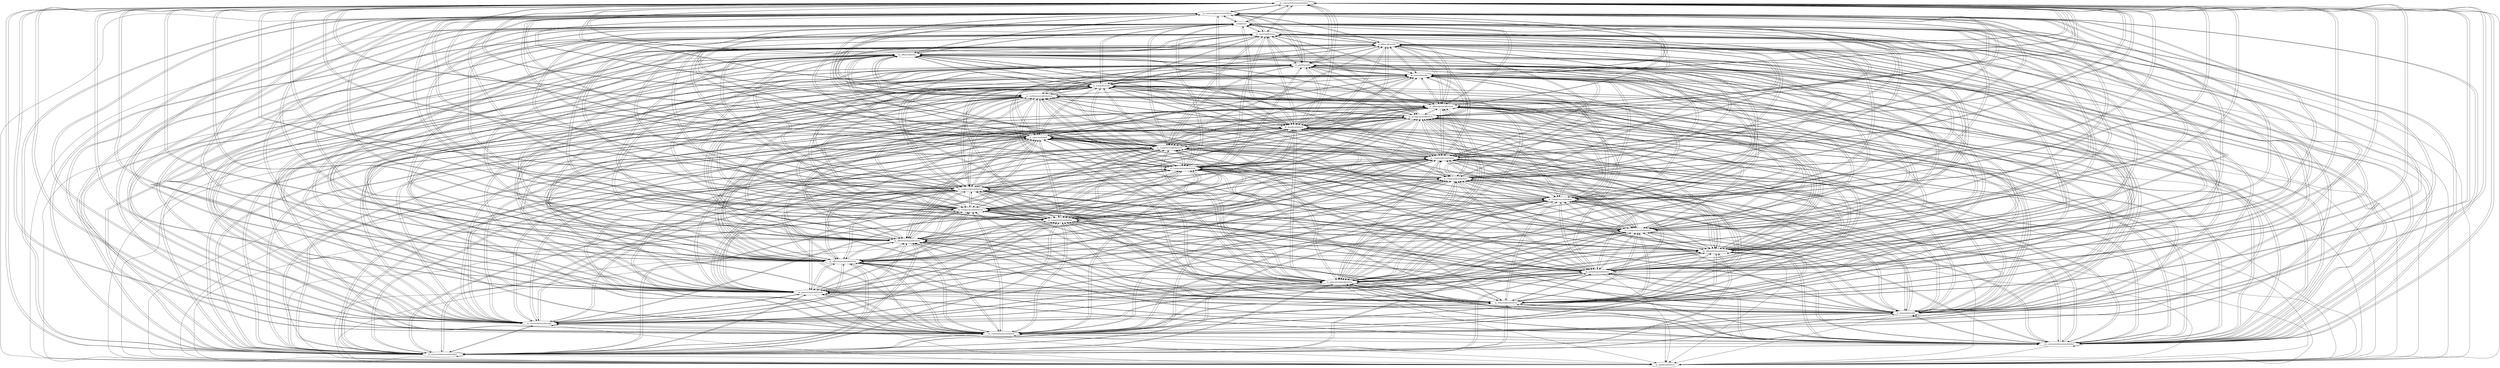 
strict digraph G {
	m_contrastrhorizontalslider;
	m_contrastghorizontalslider;
	m_contrastbhorizontalslider;
	m_contrastmhorizontalslider;
	m_contrasttypecombobox;
	m_rasterdummylineedit;
	m_dummylineedit;
	m_dummypushbutton;
	m_gainresetpushbutton;
	m_gainminuspushbutton;
	m_gainpluspushbutton;
	m_offsetminuspushbutton;
	m_offsetpluspushbutton;
	m_offsetresetpushbutton;
	m_composemradiobutton;
	m_composemcombobox;
	m_composerradiobutton;
	m_composercombobox;
	m_composegradiobutton;
	m_composegcombobox;
	m_composebradiobutton;
	m_composebcombobox;
	m_composecradiobutton;
	m_typecombobox;
	m_bandcombobox;
	m_histogramtoolbutton;
	m_allimageradiobutton;
	m_visiblearearadiobutton;
	m_inminlineedit;
	m_inmaxlineedit;
	m_gainlineedit;
	m_offset1lineedit;
	m_offset2lineedit;
	m_applytoolbutton;
	m_resettoolbutton;
	completar;
	completar;
	completar;
	completar;
	completar;
	completar;
	completar;
	m_contrastrhorizontalslider -> m_contrastrhorizontalslider;
	m_contrastrhorizontalslider -> m_contrastghorizontalslider;
	m_contrastrhorizontalslider -> m_contrastbhorizontalslider;
	m_contrastrhorizontalslider -> m_contrastmhorizontalslider;
	m_contrastrhorizontalslider -> m_contrasttypecombobox;
	m_contrastrhorizontalslider -> m_rasterdummylineedit;
	m_contrastrhorizontalslider -> m_dummylineedit;
	m_contrastrhorizontalslider -> m_dummypushbutton;
	m_contrastrhorizontalslider -> m_gainresetpushbutton;
	m_contrastrhorizontalslider -> m_gainminuspushbutton;
	m_contrastrhorizontalslider -> m_gainpluspushbutton;
	m_contrastrhorizontalslider -> m_offsetminuspushbutton;
	m_contrastrhorizontalslider -> m_offsetpluspushbutton;
	m_contrastrhorizontalslider -> m_offsetresetpushbutton;
	m_contrastrhorizontalslider -> m_composemradiobutton;
	m_contrastrhorizontalslider -> m_composemcombobox;
	m_contrastrhorizontalslider -> m_composerradiobutton;
	m_contrastrhorizontalslider -> m_composercombobox;
	m_contrastrhorizontalslider -> m_composegradiobutton;
	m_contrastrhorizontalslider -> m_composegcombobox;
	m_contrastrhorizontalslider -> m_composebradiobutton;
	m_contrastrhorizontalslider -> m_composebcombobox;
	m_contrastrhorizontalslider -> m_composecradiobutton;
	m_contrastrhorizontalslider -> m_typecombobox;
	m_contrastrhorizontalslider -> m_bandcombobox;
	m_contrastrhorizontalslider -> m_histogramtoolbutton;
	m_contrastrhorizontalslider -> m_allimageradiobutton;
	m_contrastrhorizontalslider -> m_visiblearearadiobutton;
	m_contrastrhorizontalslider -> m_inminlineedit;
	m_contrastrhorizontalslider -> m_inmaxlineedit;
	m_contrastrhorizontalslider -> m_gainlineedit;
	m_contrastrhorizontalslider -> m_offset1lineedit;
	m_contrastrhorizontalslider -> m_offset2lineedit;
	m_contrastrhorizontalslider -> m_applytoolbutton;
	m_contrastrhorizontalslider -> m_resettoolbutton;
	m_contrastrhorizontalslider -> completar;
	m_contrastrhorizontalslider -> completar;
	m_contrastrhorizontalslider -> completar;
	m_contrastrhorizontalslider -> completar;
	m_contrastrhorizontalslider -> completar;
	m_contrastrhorizontalslider -> completar;
	m_contrastrhorizontalslider -> completar;
	m_contrastghorizontalslider -> m_contrastrhorizontalslider;
	m_contrastghorizontalslider -> m_contrastghorizontalslider;
	m_contrastghorizontalslider -> m_contrastbhorizontalslider;
	m_contrastghorizontalslider -> m_contrastmhorizontalslider;
	m_contrastghorizontalslider -> m_contrasttypecombobox;
	m_contrastghorizontalslider -> m_rasterdummylineedit;
	m_contrastghorizontalslider -> m_dummylineedit;
	m_contrastghorizontalslider -> m_dummypushbutton;
	m_contrastghorizontalslider -> m_gainresetpushbutton;
	m_contrastghorizontalslider -> m_gainminuspushbutton;
	m_contrastghorizontalslider -> m_gainpluspushbutton;
	m_contrastghorizontalslider -> m_offsetminuspushbutton;
	m_contrastghorizontalslider -> m_offsetpluspushbutton;
	m_contrastghorizontalslider -> m_offsetresetpushbutton;
	m_contrastghorizontalslider -> m_composemradiobutton;
	m_contrastghorizontalslider -> m_composemcombobox;
	m_contrastghorizontalslider -> m_composerradiobutton;
	m_contrastghorizontalslider -> m_composercombobox;
	m_contrastghorizontalslider -> m_composegradiobutton;
	m_contrastghorizontalslider -> m_composegcombobox;
	m_contrastghorizontalslider -> m_composebradiobutton;
	m_contrastghorizontalslider -> m_composebcombobox;
	m_contrastghorizontalslider -> m_composecradiobutton;
	m_contrastghorizontalslider -> m_typecombobox;
	m_contrastghorizontalslider -> m_bandcombobox;
	m_contrastghorizontalslider -> m_histogramtoolbutton;
	m_contrastghorizontalslider -> m_allimageradiobutton;
	m_contrastghorizontalslider -> m_visiblearearadiobutton;
	m_contrastghorizontalslider -> m_inminlineedit;
	m_contrastghorizontalslider -> m_inmaxlineedit;
	m_contrastghorizontalslider -> m_gainlineedit;
	m_contrastghorizontalslider -> m_offset1lineedit;
	m_contrastghorizontalslider -> m_offset2lineedit;
	m_contrastghorizontalslider -> m_applytoolbutton;
	m_contrastghorizontalslider -> m_resettoolbutton;
	m_contrastghorizontalslider -> completar;
	m_contrastghorizontalslider -> completar;
	m_contrastghorizontalslider -> completar;
	m_contrastghorizontalslider -> completar;
	m_contrastghorizontalslider -> completar;
	m_contrastghorizontalslider -> completar;
	m_contrastghorizontalslider -> completar;
	m_contrastbhorizontalslider -> m_contrastrhorizontalslider;
	m_contrastbhorizontalslider -> m_contrastghorizontalslider;
	m_contrastbhorizontalslider -> m_contrastbhorizontalslider;
	m_contrastbhorizontalslider -> m_contrastmhorizontalslider;
	m_contrastbhorizontalslider -> m_contrasttypecombobox;
	m_contrastbhorizontalslider -> m_rasterdummylineedit;
	m_contrastbhorizontalslider -> m_dummylineedit;
	m_contrastbhorizontalslider -> m_dummypushbutton;
	m_contrastbhorizontalslider -> m_gainresetpushbutton;
	m_contrastbhorizontalslider -> m_gainminuspushbutton;
	m_contrastbhorizontalslider -> m_gainpluspushbutton;
	m_contrastbhorizontalslider -> m_offsetminuspushbutton;
	m_contrastbhorizontalslider -> m_offsetpluspushbutton;
	m_contrastbhorizontalslider -> m_offsetresetpushbutton;
	m_contrastbhorizontalslider -> m_composemradiobutton;
	m_contrastbhorizontalslider -> m_composemcombobox;
	m_contrastbhorizontalslider -> m_composerradiobutton;
	m_contrastbhorizontalslider -> m_composercombobox;
	m_contrastbhorizontalslider -> m_composegradiobutton;
	m_contrastbhorizontalslider -> m_composegcombobox;
	m_contrastbhorizontalslider -> m_composebradiobutton;
	m_contrastbhorizontalslider -> m_composebcombobox;
	m_contrastbhorizontalslider -> m_composecradiobutton;
	m_contrastbhorizontalslider -> m_typecombobox;
	m_contrastbhorizontalslider -> m_bandcombobox;
	m_contrastbhorizontalslider -> m_histogramtoolbutton;
	m_contrastbhorizontalslider -> m_allimageradiobutton;
	m_contrastbhorizontalslider -> m_visiblearearadiobutton;
	m_contrastbhorizontalslider -> m_inminlineedit;
	m_contrastbhorizontalslider -> m_inmaxlineedit;
	m_contrastbhorizontalslider -> m_gainlineedit;
	m_contrastbhorizontalslider -> m_offset1lineedit;
	m_contrastbhorizontalslider -> m_offset2lineedit;
	m_contrastbhorizontalslider -> m_applytoolbutton;
	m_contrastbhorizontalslider -> m_resettoolbutton;
	m_contrastbhorizontalslider -> completar;
	m_contrastbhorizontalslider -> completar;
	m_contrastbhorizontalslider -> completar;
	m_contrastbhorizontalslider -> completar;
	m_contrastbhorizontalslider -> completar;
	m_contrastbhorizontalslider -> completar;
	m_contrastbhorizontalslider -> completar;
	m_contrastmhorizontalslider -> m_contrastrhorizontalslider;
	m_contrastmhorizontalslider -> m_contrastghorizontalslider;
	m_contrastmhorizontalslider -> m_contrastbhorizontalslider;
	m_contrastmhorizontalslider -> m_contrastmhorizontalslider;
	m_contrastmhorizontalslider -> m_contrasttypecombobox;
	m_contrastmhorizontalslider -> m_rasterdummylineedit;
	m_contrastmhorizontalslider -> m_dummylineedit;
	m_contrastmhorizontalslider -> m_dummypushbutton;
	m_contrastmhorizontalslider -> m_gainresetpushbutton;
	m_contrastmhorizontalslider -> m_gainminuspushbutton;
	m_contrastmhorizontalslider -> m_gainpluspushbutton;
	m_contrastmhorizontalslider -> m_offsetminuspushbutton;
	m_contrastmhorizontalslider -> m_offsetpluspushbutton;
	m_contrastmhorizontalslider -> m_offsetresetpushbutton;
	m_contrastmhorizontalslider -> m_composemradiobutton;
	m_contrastmhorizontalslider -> m_composemcombobox;
	m_contrastmhorizontalslider -> m_composerradiobutton;
	m_contrastmhorizontalslider -> m_composercombobox;
	m_contrastmhorizontalslider -> m_composegradiobutton;
	m_contrastmhorizontalslider -> m_composegcombobox;
	m_contrastmhorizontalslider -> m_composebradiobutton;
	m_contrastmhorizontalslider -> m_composebcombobox;
	m_contrastmhorizontalslider -> m_composecradiobutton;
	m_contrastmhorizontalslider -> m_typecombobox;
	m_contrastmhorizontalslider -> m_bandcombobox;
	m_contrastmhorizontalslider -> m_histogramtoolbutton;
	m_contrastmhorizontalslider -> m_allimageradiobutton;
	m_contrastmhorizontalslider -> m_visiblearearadiobutton;
	m_contrastmhorizontalslider -> m_inminlineedit;
	m_contrastmhorizontalslider -> m_inmaxlineedit;
	m_contrastmhorizontalslider -> m_gainlineedit;
	m_contrastmhorizontalslider -> m_offset1lineedit;
	m_contrastmhorizontalslider -> m_offset2lineedit;
	m_contrastmhorizontalslider -> m_applytoolbutton;
	m_contrastmhorizontalslider -> m_resettoolbutton;
	m_contrastmhorizontalslider -> completar;
	m_contrastmhorizontalslider -> completar;
	m_contrastmhorizontalslider -> completar;
	m_contrastmhorizontalslider -> completar;
	m_contrastmhorizontalslider -> completar;
	m_contrastmhorizontalslider -> completar;
	m_contrastmhorizontalslider -> completar;
	m_contrasttypecombobox -> m_contrastrhorizontalslider;
	m_contrasttypecombobox -> m_contrastghorizontalslider;
	m_contrasttypecombobox -> m_contrastbhorizontalslider;
	m_contrasttypecombobox -> m_contrastmhorizontalslider;
	m_contrasttypecombobox -> m_contrasttypecombobox;
	m_contrasttypecombobox -> m_rasterdummylineedit;
	m_contrasttypecombobox -> m_dummylineedit;
	m_contrasttypecombobox -> m_dummypushbutton;
	m_contrasttypecombobox -> m_gainresetpushbutton;
	m_contrasttypecombobox -> m_gainminuspushbutton;
	m_contrasttypecombobox -> m_gainpluspushbutton;
	m_contrasttypecombobox -> m_offsetminuspushbutton;
	m_contrasttypecombobox -> m_offsetpluspushbutton;
	m_contrasttypecombobox -> m_offsetresetpushbutton;
	m_contrasttypecombobox -> m_composemradiobutton;
	m_contrasttypecombobox -> m_composemcombobox;
	m_contrasttypecombobox -> m_composerradiobutton;
	m_contrasttypecombobox -> m_composercombobox;
	m_contrasttypecombobox -> m_composegradiobutton;
	m_contrasttypecombobox -> m_composegcombobox;
	m_contrasttypecombobox -> m_composebradiobutton;
	m_contrasttypecombobox -> m_composebcombobox;
	m_contrasttypecombobox -> m_composecradiobutton;
	m_contrasttypecombobox -> m_typecombobox;
	m_contrasttypecombobox -> m_bandcombobox;
	m_contrasttypecombobox -> m_histogramtoolbutton;
	m_contrasttypecombobox -> m_allimageradiobutton;
	m_contrasttypecombobox -> m_visiblearearadiobutton;
	m_contrasttypecombobox -> m_inminlineedit;
	m_contrasttypecombobox -> m_inmaxlineedit;
	m_contrasttypecombobox -> m_gainlineedit;
	m_contrasttypecombobox -> m_offset1lineedit;
	m_contrasttypecombobox -> m_offset2lineedit;
	m_contrasttypecombobox -> m_applytoolbutton;
	m_contrasttypecombobox -> m_resettoolbutton;
	m_contrasttypecombobox -> completar;
	m_contrasttypecombobox -> completar;
	m_contrasttypecombobox -> completar;
	m_contrasttypecombobox -> completar;
	m_contrasttypecombobox -> completar;
	m_contrasttypecombobox -> completar;
	m_contrasttypecombobox -> completar;
	m_rasterdummylineedit -> m_contrastrhorizontalslider;
	m_rasterdummylineedit -> m_contrastghorizontalslider;
	m_rasterdummylineedit -> m_contrastbhorizontalslider;
	m_rasterdummylineedit -> m_contrastmhorizontalslider;
	m_rasterdummylineedit -> m_contrasttypecombobox;
	m_rasterdummylineedit -> m_rasterdummylineedit;
	m_rasterdummylineedit -> m_dummylineedit;
	m_rasterdummylineedit -> m_dummypushbutton;
	m_rasterdummylineedit -> m_gainresetpushbutton;
	m_rasterdummylineedit -> m_gainminuspushbutton;
	m_rasterdummylineedit -> m_gainpluspushbutton;
	m_rasterdummylineedit -> m_offsetminuspushbutton;
	m_rasterdummylineedit -> m_offsetpluspushbutton;
	m_rasterdummylineedit -> m_offsetresetpushbutton;
	m_rasterdummylineedit -> m_composemradiobutton;
	m_rasterdummylineedit -> m_composemcombobox;
	m_rasterdummylineedit -> m_composerradiobutton;
	m_rasterdummylineedit -> m_composercombobox;
	m_rasterdummylineedit -> m_composegradiobutton;
	m_rasterdummylineedit -> m_composegcombobox;
	m_rasterdummylineedit -> m_composebradiobutton;
	m_rasterdummylineedit -> m_composebcombobox;
	m_rasterdummylineedit -> m_composecradiobutton;
	m_rasterdummylineedit -> m_typecombobox;
	m_rasterdummylineedit -> m_bandcombobox;
	m_rasterdummylineedit -> m_histogramtoolbutton;
	m_rasterdummylineedit -> m_allimageradiobutton;
	m_rasterdummylineedit -> m_visiblearearadiobutton;
	m_rasterdummylineedit -> m_inminlineedit;
	m_rasterdummylineedit -> m_inmaxlineedit;
	m_rasterdummylineedit -> m_gainlineedit;
	m_rasterdummylineedit -> m_offset1lineedit;
	m_rasterdummylineedit -> m_offset2lineedit;
	m_rasterdummylineedit -> m_applytoolbutton;
	m_rasterdummylineedit -> m_resettoolbutton;
	m_rasterdummylineedit -> completar;
	m_rasterdummylineedit -> completar;
	m_rasterdummylineedit -> completar;
	m_rasterdummylineedit -> completar;
	m_rasterdummylineedit -> completar;
	m_rasterdummylineedit -> completar;
	m_rasterdummylineedit -> completar;
	m_dummylineedit -> m_contrastrhorizontalslider;
	m_dummylineedit -> m_contrastghorizontalslider;
	m_dummylineedit -> m_contrastbhorizontalslider;
	m_dummylineedit -> m_contrastmhorizontalslider;
	m_dummylineedit -> m_contrasttypecombobox;
	m_dummylineedit -> m_rasterdummylineedit;
	m_dummylineedit -> m_dummylineedit;
	m_dummylineedit -> m_dummypushbutton;
	m_dummylineedit -> m_gainresetpushbutton;
	m_dummylineedit -> m_gainminuspushbutton;
	m_dummylineedit -> m_gainpluspushbutton;
	m_dummylineedit -> m_offsetminuspushbutton;
	m_dummylineedit -> m_offsetpluspushbutton;
	m_dummylineedit -> m_offsetresetpushbutton;
	m_dummylineedit -> m_composemradiobutton;
	m_dummylineedit -> m_composemcombobox;
	m_dummylineedit -> m_composerradiobutton;
	m_dummylineedit -> m_composercombobox;
	m_dummylineedit -> m_composegradiobutton;
	m_dummylineedit -> m_composegcombobox;
	m_dummylineedit -> m_composebradiobutton;
	m_dummylineedit -> m_composebcombobox;
	m_dummylineedit -> m_composecradiobutton;
	m_dummylineedit -> m_typecombobox;
	m_dummylineedit -> m_bandcombobox;
	m_dummylineedit -> m_histogramtoolbutton;
	m_dummylineedit -> m_allimageradiobutton;
	m_dummylineedit -> m_visiblearearadiobutton;
	m_dummylineedit -> m_inminlineedit;
	m_dummylineedit -> m_inmaxlineedit;
	m_dummylineedit -> m_gainlineedit;
	m_dummylineedit -> m_offset1lineedit;
	m_dummylineedit -> m_offset2lineedit;
	m_dummylineedit -> m_applytoolbutton;
	m_dummylineedit -> m_resettoolbutton;
	m_dummylineedit -> completar;
	m_dummylineedit -> completar;
	m_dummylineedit -> completar;
	m_dummylineedit -> completar;
	m_dummylineedit -> completar;
	m_dummylineedit -> completar;
	m_dummylineedit -> completar;
	m_dummypushbutton -> m_contrastrhorizontalslider;
	m_dummypushbutton -> m_contrastghorizontalslider;
	m_dummypushbutton -> m_contrastbhorizontalslider;
	m_dummypushbutton -> m_contrastmhorizontalslider;
	m_dummypushbutton -> m_contrasttypecombobox;
	m_dummypushbutton -> m_rasterdummylineedit;
	m_dummypushbutton -> m_dummylineedit;
	m_dummypushbutton -> m_dummypushbutton;
	m_dummypushbutton -> m_gainresetpushbutton;
	m_dummypushbutton -> m_gainminuspushbutton;
	m_dummypushbutton -> m_gainpluspushbutton;
	m_dummypushbutton -> m_offsetminuspushbutton;
	m_dummypushbutton -> m_offsetpluspushbutton;
	m_dummypushbutton -> m_offsetresetpushbutton;
	m_dummypushbutton -> m_composemradiobutton;
	m_dummypushbutton -> m_composemcombobox;
	m_dummypushbutton -> m_composerradiobutton;
	m_dummypushbutton -> m_composercombobox;
	m_dummypushbutton -> m_composegradiobutton;
	m_dummypushbutton -> m_composegcombobox;
	m_dummypushbutton -> m_composebradiobutton;
	m_dummypushbutton -> m_composebcombobox;
	m_dummypushbutton -> m_composecradiobutton;
	m_dummypushbutton -> m_typecombobox;
	m_dummypushbutton -> m_bandcombobox;
	m_dummypushbutton -> m_histogramtoolbutton;
	m_dummypushbutton -> m_allimageradiobutton;
	m_dummypushbutton -> m_visiblearearadiobutton;
	m_dummypushbutton -> m_inminlineedit;
	m_dummypushbutton -> m_inmaxlineedit;
	m_dummypushbutton -> m_gainlineedit;
	m_dummypushbutton -> m_offset1lineedit;
	m_dummypushbutton -> m_offset2lineedit;
	m_dummypushbutton -> m_applytoolbutton;
	m_dummypushbutton -> m_resettoolbutton;
	m_dummypushbutton -> completar;
	m_dummypushbutton -> completar;
	m_dummypushbutton -> completar;
	m_dummypushbutton -> completar;
	m_dummypushbutton -> completar;
	m_dummypushbutton -> completar;
	m_dummypushbutton -> completar;
	m_gainresetpushbutton -> m_contrastrhorizontalslider;
	m_gainresetpushbutton -> m_contrastghorizontalslider;
	m_gainresetpushbutton -> m_contrastbhorizontalslider;
	m_gainresetpushbutton -> m_contrastmhorizontalslider;
	m_gainresetpushbutton -> m_contrasttypecombobox;
	m_gainresetpushbutton -> m_rasterdummylineedit;
	m_gainresetpushbutton -> m_dummylineedit;
	m_gainresetpushbutton -> m_dummypushbutton;
	m_gainresetpushbutton -> m_gainresetpushbutton;
	m_gainresetpushbutton -> m_gainminuspushbutton;
	m_gainresetpushbutton -> m_gainpluspushbutton;
	m_gainresetpushbutton -> m_offsetminuspushbutton;
	m_gainresetpushbutton -> m_offsetpluspushbutton;
	m_gainresetpushbutton -> m_offsetresetpushbutton;
	m_gainresetpushbutton -> m_composemradiobutton;
	m_gainresetpushbutton -> m_composemcombobox;
	m_gainresetpushbutton -> m_composerradiobutton;
	m_gainresetpushbutton -> m_composercombobox;
	m_gainresetpushbutton -> m_composegradiobutton;
	m_gainresetpushbutton -> m_composegcombobox;
	m_gainresetpushbutton -> m_composebradiobutton;
	m_gainresetpushbutton -> m_composebcombobox;
	m_gainresetpushbutton -> m_composecradiobutton;
	m_gainresetpushbutton -> m_typecombobox;
	m_gainresetpushbutton -> m_bandcombobox;
	m_gainresetpushbutton -> m_histogramtoolbutton;
	m_gainresetpushbutton -> m_allimageradiobutton;
	m_gainresetpushbutton -> m_visiblearearadiobutton;
	m_gainresetpushbutton -> m_inminlineedit;
	m_gainresetpushbutton -> m_inmaxlineedit;
	m_gainresetpushbutton -> m_gainlineedit;
	m_gainresetpushbutton -> m_offset1lineedit;
	m_gainresetpushbutton -> m_offset2lineedit;
	m_gainresetpushbutton -> m_applytoolbutton;
	m_gainresetpushbutton -> m_resettoolbutton;
	m_gainresetpushbutton -> completar;
	m_gainresetpushbutton -> completar;
	m_gainresetpushbutton -> completar;
	m_gainresetpushbutton -> completar;
	m_gainresetpushbutton -> completar;
	m_gainresetpushbutton -> completar;
	m_gainresetpushbutton -> completar;
	m_gainminuspushbutton -> m_contrastrhorizontalslider;
	m_gainminuspushbutton -> m_contrastghorizontalslider;
	m_gainminuspushbutton -> m_contrastbhorizontalslider;
	m_gainminuspushbutton -> m_contrastmhorizontalslider;
	m_gainminuspushbutton -> m_contrasttypecombobox;
	m_gainminuspushbutton -> m_rasterdummylineedit;
	m_gainminuspushbutton -> m_dummylineedit;
	m_gainminuspushbutton -> m_dummypushbutton;
	m_gainminuspushbutton -> m_gainresetpushbutton;
	m_gainminuspushbutton -> m_gainminuspushbutton;
	m_gainminuspushbutton -> m_gainpluspushbutton;
	m_gainminuspushbutton -> m_offsetminuspushbutton;
	m_gainminuspushbutton -> m_offsetpluspushbutton;
	m_gainminuspushbutton -> m_offsetresetpushbutton;
	m_gainminuspushbutton -> m_composemradiobutton;
	m_gainminuspushbutton -> m_composemcombobox;
	m_gainminuspushbutton -> m_composerradiobutton;
	m_gainminuspushbutton -> m_composercombobox;
	m_gainminuspushbutton -> m_composegradiobutton;
	m_gainminuspushbutton -> m_composegcombobox;
	m_gainminuspushbutton -> m_composebradiobutton;
	m_gainminuspushbutton -> m_composebcombobox;
	m_gainminuspushbutton -> m_composecradiobutton;
	m_gainminuspushbutton -> m_typecombobox;
	m_gainminuspushbutton -> m_bandcombobox;
	m_gainminuspushbutton -> m_histogramtoolbutton;
	m_gainminuspushbutton -> m_allimageradiobutton;
	m_gainminuspushbutton -> m_visiblearearadiobutton;
	m_gainminuspushbutton -> m_inminlineedit;
	m_gainminuspushbutton -> m_inmaxlineedit;
	m_gainminuspushbutton -> m_gainlineedit;
	m_gainminuspushbutton -> m_offset1lineedit;
	m_gainminuspushbutton -> m_offset2lineedit;
	m_gainminuspushbutton -> m_applytoolbutton;
	m_gainminuspushbutton -> m_resettoolbutton;
	m_gainminuspushbutton -> completar;
	m_gainminuspushbutton -> completar;
	m_gainminuspushbutton -> completar;
	m_gainminuspushbutton -> completar;
	m_gainminuspushbutton -> completar;
	m_gainminuspushbutton -> completar;
	m_gainminuspushbutton -> completar;
	m_gainpluspushbutton -> m_contrastrhorizontalslider;
	m_gainpluspushbutton -> m_contrastghorizontalslider;
	m_gainpluspushbutton -> m_contrastbhorizontalslider;
	m_gainpluspushbutton -> m_contrastmhorizontalslider;
	m_gainpluspushbutton -> m_contrasttypecombobox;
	m_gainpluspushbutton -> m_rasterdummylineedit;
	m_gainpluspushbutton -> m_dummylineedit;
	m_gainpluspushbutton -> m_dummypushbutton;
	m_gainpluspushbutton -> m_gainresetpushbutton;
	m_gainpluspushbutton -> m_gainminuspushbutton;
	m_gainpluspushbutton -> m_gainpluspushbutton;
	m_gainpluspushbutton -> m_offsetminuspushbutton;
	m_gainpluspushbutton -> m_offsetpluspushbutton;
	m_gainpluspushbutton -> m_offsetresetpushbutton;
	m_gainpluspushbutton -> m_composemradiobutton;
	m_gainpluspushbutton -> m_composemcombobox;
	m_gainpluspushbutton -> m_composerradiobutton;
	m_gainpluspushbutton -> m_composercombobox;
	m_gainpluspushbutton -> m_composegradiobutton;
	m_gainpluspushbutton -> m_composegcombobox;
	m_gainpluspushbutton -> m_composebradiobutton;
	m_gainpluspushbutton -> m_composebcombobox;
	m_gainpluspushbutton -> m_composecradiobutton;
	m_gainpluspushbutton -> m_typecombobox;
	m_gainpluspushbutton -> m_bandcombobox;
	m_gainpluspushbutton -> m_histogramtoolbutton;
	m_gainpluspushbutton -> m_allimageradiobutton;
	m_gainpluspushbutton -> m_visiblearearadiobutton;
	m_gainpluspushbutton -> m_inminlineedit;
	m_gainpluspushbutton -> m_inmaxlineedit;
	m_gainpluspushbutton -> m_gainlineedit;
	m_gainpluspushbutton -> m_offset1lineedit;
	m_gainpluspushbutton -> m_offset2lineedit;
	m_gainpluspushbutton -> m_applytoolbutton;
	m_gainpluspushbutton -> m_resettoolbutton;
	m_gainpluspushbutton -> completar;
	m_gainpluspushbutton -> completar;
	m_gainpluspushbutton -> completar;
	m_gainpluspushbutton -> completar;
	m_gainpluspushbutton -> completar;
	m_gainpluspushbutton -> completar;
	m_gainpluspushbutton -> completar;
	m_offsetminuspushbutton -> m_contrastrhorizontalslider;
	m_offsetminuspushbutton -> m_contrastghorizontalslider;
	m_offsetminuspushbutton -> m_contrastbhorizontalslider;
	m_offsetminuspushbutton -> m_contrastmhorizontalslider;
	m_offsetminuspushbutton -> m_contrasttypecombobox;
	m_offsetminuspushbutton -> m_rasterdummylineedit;
	m_offsetminuspushbutton -> m_dummylineedit;
	m_offsetminuspushbutton -> m_dummypushbutton;
	m_offsetminuspushbutton -> m_gainresetpushbutton;
	m_offsetminuspushbutton -> m_gainminuspushbutton;
	m_offsetminuspushbutton -> m_gainpluspushbutton;
	m_offsetminuspushbutton -> m_offsetminuspushbutton;
	m_offsetminuspushbutton -> m_offsetpluspushbutton;
	m_offsetminuspushbutton -> m_offsetresetpushbutton;
	m_offsetminuspushbutton -> m_composemradiobutton;
	m_offsetminuspushbutton -> m_composemcombobox;
	m_offsetminuspushbutton -> m_composerradiobutton;
	m_offsetminuspushbutton -> m_composercombobox;
	m_offsetminuspushbutton -> m_composegradiobutton;
	m_offsetminuspushbutton -> m_composegcombobox;
	m_offsetminuspushbutton -> m_composebradiobutton;
	m_offsetminuspushbutton -> m_composebcombobox;
	m_offsetminuspushbutton -> m_composecradiobutton;
	m_offsetminuspushbutton -> m_typecombobox;
	m_offsetminuspushbutton -> m_bandcombobox;
	m_offsetminuspushbutton -> m_histogramtoolbutton;
	m_offsetminuspushbutton -> m_allimageradiobutton;
	m_offsetminuspushbutton -> m_visiblearearadiobutton;
	m_offsetminuspushbutton -> m_inminlineedit;
	m_offsetminuspushbutton -> m_inmaxlineedit;
	m_offsetminuspushbutton -> m_gainlineedit;
	m_offsetminuspushbutton -> m_offset1lineedit;
	m_offsetminuspushbutton -> m_offset2lineedit;
	m_offsetminuspushbutton -> m_applytoolbutton;
	m_offsetminuspushbutton -> m_resettoolbutton;
	m_offsetminuspushbutton -> completar;
	m_offsetminuspushbutton -> completar;
	m_offsetminuspushbutton -> completar;
	m_offsetminuspushbutton -> completar;
	m_offsetminuspushbutton -> completar;
	m_offsetminuspushbutton -> completar;
	m_offsetminuspushbutton -> completar;
	m_offsetpluspushbutton -> m_contrastrhorizontalslider;
	m_offsetpluspushbutton -> m_contrastghorizontalslider;
	m_offsetpluspushbutton -> m_contrastbhorizontalslider;
	m_offsetpluspushbutton -> m_contrastmhorizontalslider;
	m_offsetpluspushbutton -> m_contrasttypecombobox;
	m_offsetpluspushbutton -> m_rasterdummylineedit;
	m_offsetpluspushbutton -> m_dummylineedit;
	m_offsetpluspushbutton -> m_dummypushbutton;
	m_offsetpluspushbutton -> m_gainresetpushbutton;
	m_offsetpluspushbutton -> m_gainminuspushbutton;
	m_offsetpluspushbutton -> m_gainpluspushbutton;
	m_offsetpluspushbutton -> m_offsetminuspushbutton;
	m_offsetpluspushbutton -> m_offsetpluspushbutton;
	m_offsetpluspushbutton -> m_offsetresetpushbutton;
	m_offsetpluspushbutton -> m_composemradiobutton;
	m_offsetpluspushbutton -> m_composemcombobox;
	m_offsetpluspushbutton -> m_composerradiobutton;
	m_offsetpluspushbutton -> m_composercombobox;
	m_offsetpluspushbutton -> m_composegradiobutton;
	m_offsetpluspushbutton -> m_composegcombobox;
	m_offsetpluspushbutton -> m_composebradiobutton;
	m_offsetpluspushbutton -> m_composebcombobox;
	m_offsetpluspushbutton -> m_composecradiobutton;
	m_offsetpluspushbutton -> m_typecombobox;
	m_offsetpluspushbutton -> m_bandcombobox;
	m_offsetpluspushbutton -> m_histogramtoolbutton;
	m_offsetpluspushbutton -> m_allimageradiobutton;
	m_offsetpluspushbutton -> m_visiblearearadiobutton;
	m_offsetpluspushbutton -> m_inminlineedit;
	m_offsetpluspushbutton -> m_inmaxlineedit;
	m_offsetpluspushbutton -> m_gainlineedit;
	m_offsetpluspushbutton -> m_offset1lineedit;
	m_offsetpluspushbutton -> m_offset2lineedit;
	m_offsetpluspushbutton -> m_applytoolbutton;
	m_offsetpluspushbutton -> m_resettoolbutton;
	m_offsetpluspushbutton -> completar;
	m_offsetpluspushbutton -> completar;
	m_offsetpluspushbutton -> completar;
	m_offsetpluspushbutton -> completar;
	m_offsetpluspushbutton -> completar;
	m_offsetpluspushbutton -> completar;
	m_offsetpluspushbutton -> completar;
	m_offsetresetpushbutton -> m_contrastrhorizontalslider;
	m_offsetresetpushbutton -> m_contrastghorizontalslider;
	m_offsetresetpushbutton -> m_contrastbhorizontalslider;
	m_offsetresetpushbutton -> m_contrastmhorizontalslider;
	m_offsetresetpushbutton -> m_contrasttypecombobox;
	m_offsetresetpushbutton -> m_rasterdummylineedit;
	m_offsetresetpushbutton -> m_dummylineedit;
	m_offsetresetpushbutton -> m_dummypushbutton;
	m_offsetresetpushbutton -> m_gainresetpushbutton;
	m_offsetresetpushbutton -> m_gainminuspushbutton;
	m_offsetresetpushbutton -> m_gainpluspushbutton;
	m_offsetresetpushbutton -> m_offsetminuspushbutton;
	m_offsetresetpushbutton -> m_offsetpluspushbutton;
	m_offsetresetpushbutton -> m_offsetresetpushbutton;
	m_offsetresetpushbutton -> m_composemradiobutton;
	m_offsetresetpushbutton -> m_composemcombobox;
	m_offsetresetpushbutton -> m_composerradiobutton;
	m_offsetresetpushbutton -> m_composercombobox;
	m_offsetresetpushbutton -> m_composegradiobutton;
	m_offsetresetpushbutton -> m_composegcombobox;
	m_offsetresetpushbutton -> m_composebradiobutton;
	m_offsetresetpushbutton -> m_composebcombobox;
	m_offsetresetpushbutton -> m_composecradiobutton;
	m_offsetresetpushbutton -> m_typecombobox;
	m_offsetresetpushbutton -> m_bandcombobox;
	m_offsetresetpushbutton -> m_histogramtoolbutton;
	m_offsetresetpushbutton -> m_allimageradiobutton;
	m_offsetresetpushbutton -> m_visiblearearadiobutton;
	m_offsetresetpushbutton -> m_inminlineedit;
	m_offsetresetpushbutton -> m_inmaxlineedit;
	m_offsetresetpushbutton -> m_gainlineedit;
	m_offsetresetpushbutton -> m_offset1lineedit;
	m_offsetresetpushbutton -> m_offset2lineedit;
	m_offsetresetpushbutton -> m_applytoolbutton;
	m_offsetresetpushbutton -> m_resettoolbutton;
	m_offsetresetpushbutton -> completar;
	m_offsetresetpushbutton -> completar;
	m_offsetresetpushbutton -> completar;
	m_offsetresetpushbutton -> completar;
	m_offsetresetpushbutton -> completar;
	m_offsetresetpushbutton -> completar;
	m_offsetresetpushbutton -> completar;
	m_composemradiobutton -> m_contrastrhorizontalslider;
	m_composemradiobutton -> m_contrastghorizontalslider;
	m_composemradiobutton -> m_contrastbhorizontalslider;
	m_composemradiobutton -> m_contrastmhorizontalslider;
	m_composemradiobutton -> m_contrasttypecombobox;
	m_composemradiobutton -> m_rasterdummylineedit;
	m_composemradiobutton -> m_dummylineedit;
	m_composemradiobutton -> m_dummypushbutton;
	m_composemradiobutton -> m_gainresetpushbutton;
	m_composemradiobutton -> m_gainminuspushbutton;
	m_composemradiobutton -> m_gainpluspushbutton;
	m_composemradiobutton -> m_offsetminuspushbutton;
	m_composemradiobutton -> m_offsetpluspushbutton;
	m_composemradiobutton -> m_offsetresetpushbutton;
	m_composemradiobutton -> m_composemradiobutton;
	m_composemradiobutton -> m_composemcombobox;
	m_composemradiobutton -> m_composerradiobutton;
	m_composemradiobutton -> m_composercombobox;
	m_composemradiobutton -> m_composegradiobutton;
	m_composemradiobutton -> m_composegcombobox;
	m_composemradiobutton -> m_composebradiobutton;
	m_composemradiobutton -> m_composebcombobox;
	m_composemradiobutton -> m_composecradiobutton;
	m_composemradiobutton -> m_typecombobox;
	m_composemradiobutton -> m_bandcombobox;
	m_composemradiobutton -> m_histogramtoolbutton;
	m_composemradiobutton -> m_allimageradiobutton;
	m_composemradiobutton -> m_visiblearearadiobutton;
	m_composemradiobutton -> m_inminlineedit;
	m_composemradiobutton -> m_inmaxlineedit;
	m_composemradiobutton -> m_gainlineedit;
	m_composemradiobutton -> m_offset1lineedit;
	m_composemradiobutton -> m_offset2lineedit;
	m_composemradiobutton -> m_applytoolbutton;
	m_composemradiobutton -> m_resettoolbutton;
	m_composemradiobutton -> completar;
	m_composemradiobutton -> completar;
	m_composemradiobutton -> completar;
	m_composemradiobutton -> completar;
	m_composemradiobutton -> completar;
	m_composemradiobutton -> completar;
	m_composemradiobutton -> completar;
	m_composemcombobox -> m_contrastrhorizontalslider;
	m_composemcombobox -> m_contrastghorizontalslider;
	m_composemcombobox -> m_contrastbhorizontalslider;
	m_composemcombobox -> m_contrastmhorizontalslider;
	m_composemcombobox -> m_contrasttypecombobox;
	m_composemcombobox -> m_rasterdummylineedit;
	m_composemcombobox -> m_dummylineedit;
	m_composemcombobox -> m_dummypushbutton;
	m_composemcombobox -> m_gainresetpushbutton;
	m_composemcombobox -> m_gainminuspushbutton;
	m_composemcombobox -> m_gainpluspushbutton;
	m_composemcombobox -> m_offsetminuspushbutton;
	m_composemcombobox -> m_offsetpluspushbutton;
	m_composemcombobox -> m_offsetresetpushbutton;
	m_composemcombobox -> m_composemradiobutton;
	m_composemcombobox -> m_composemcombobox;
	m_composemcombobox -> m_composerradiobutton;
	m_composemcombobox -> m_composercombobox;
	m_composemcombobox -> m_composegradiobutton;
	m_composemcombobox -> m_composegcombobox;
	m_composemcombobox -> m_composebradiobutton;
	m_composemcombobox -> m_composebcombobox;
	m_composemcombobox -> m_composecradiobutton;
	m_composemcombobox -> m_typecombobox;
	m_composemcombobox -> m_bandcombobox;
	m_composemcombobox -> m_histogramtoolbutton;
	m_composemcombobox -> m_allimageradiobutton;
	m_composemcombobox -> m_visiblearearadiobutton;
	m_composemcombobox -> m_inminlineedit;
	m_composemcombobox -> m_inmaxlineedit;
	m_composemcombobox -> m_gainlineedit;
	m_composemcombobox -> m_offset1lineedit;
	m_composemcombobox -> m_offset2lineedit;
	m_composemcombobox -> m_applytoolbutton;
	m_composemcombobox -> m_resettoolbutton;
	m_composemcombobox -> completar;
	m_composemcombobox -> completar;
	m_composemcombobox -> completar;
	m_composemcombobox -> completar;
	m_composemcombobox -> completar;
	m_composemcombobox -> completar;
	m_composemcombobox -> completar;
	m_composerradiobutton -> m_contrastrhorizontalslider;
	m_composerradiobutton -> m_contrastghorizontalslider;
	m_composerradiobutton -> m_contrastbhorizontalslider;
	m_composerradiobutton -> m_contrastmhorizontalslider;
	m_composerradiobutton -> m_contrasttypecombobox;
	m_composerradiobutton -> m_rasterdummylineedit;
	m_composerradiobutton -> m_dummylineedit;
	m_composerradiobutton -> m_dummypushbutton;
	m_composerradiobutton -> m_gainresetpushbutton;
	m_composerradiobutton -> m_gainminuspushbutton;
	m_composerradiobutton -> m_gainpluspushbutton;
	m_composerradiobutton -> m_offsetminuspushbutton;
	m_composerradiobutton -> m_offsetpluspushbutton;
	m_composerradiobutton -> m_offsetresetpushbutton;
	m_composerradiobutton -> m_composemradiobutton;
	m_composerradiobutton -> m_composemcombobox;
	m_composerradiobutton -> m_composerradiobutton;
	m_composerradiobutton -> m_composercombobox;
	m_composerradiobutton -> m_composegradiobutton;
	m_composerradiobutton -> m_composegcombobox;
	m_composerradiobutton -> m_composebradiobutton;
	m_composerradiobutton -> m_composebcombobox;
	m_composerradiobutton -> m_composecradiobutton;
	m_composerradiobutton -> m_typecombobox;
	m_composerradiobutton -> m_bandcombobox;
	m_composerradiobutton -> m_histogramtoolbutton;
	m_composerradiobutton -> m_allimageradiobutton;
	m_composerradiobutton -> m_visiblearearadiobutton;
	m_composerradiobutton -> m_inminlineedit;
	m_composerradiobutton -> m_inmaxlineedit;
	m_composerradiobutton -> m_gainlineedit;
	m_composerradiobutton -> m_offset1lineedit;
	m_composerradiobutton -> m_offset2lineedit;
	m_composerradiobutton -> m_applytoolbutton;
	m_composerradiobutton -> m_resettoolbutton;
	m_composerradiobutton -> completar;
	m_composerradiobutton -> completar;
	m_composerradiobutton -> completar;
	m_composerradiobutton -> completar;
	m_composerradiobutton -> completar;
	m_composerradiobutton -> completar;
	m_composerradiobutton -> completar;
	m_composercombobox -> m_contrastrhorizontalslider;
	m_composercombobox -> m_contrastghorizontalslider;
	m_composercombobox -> m_contrastbhorizontalslider;
	m_composercombobox -> m_contrastmhorizontalslider;
	m_composercombobox -> m_contrasttypecombobox;
	m_composercombobox -> m_rasterdummylineedit;
	m_composercombobox -> m_dummylineedit;
	m_composercombobox -> m_dummypushbutton;
	m_composercombobox -> m_gainresetpushbutton;
	m_composercombobox -> m_gainminuspushbutton;
	m_composercombobox -> m_gainpluspushbutton;
	m_composercombobox -> m_offsetminuspushbutton;
	m_composercombobox -> m_offsetpluspushbutton;
	m_composercombobox -> m_offsetresetpushbutton;
	m_composercombobox -> m_composemradiobutton;
	m_composercombobox -> m_composemcombobox;
	m_composercombobox -> m_composerradiobutton;
	m_composercombobox -> m_composercombobox;
	m_composercombobox -> m_composegradiobutton;
	m_composercombobox -> m_composegcombobox;
	m_composercombobox -> m_composebradiobutton;
	m_composercombobox -> m_composebcombobox;
	m_composercombobox -> m_composecradiobutton;
	m_composercombobox -> m_typecombobox;
	m_composercombobox -> m_bandcombobox;
	m_composercombobox -> m_histogramtoolbutton;
	m_composercombobox -> m_allimageradiobutton;
	m_composercombobox -> m_visiblearearadiobutton;
	m_composercombobox -> m_inminlineedit;
	m_composercombobox -> m_inmaxlineedit;
	m_composercombobox -> m_gainlineedit;
	m_composercombobox -> m_offset1lineedit;
	m_composercombobox -> m_offset2lineedit;
	m_composercombobox -> m_applytoolbutton;
	m_composercombobox -> m_resettoolbutton;
	m_composercombobox -> completar;
	m_composercombobox -> completar;
	m_composercombobox -> completar;
	m_composercombobox -> completar;
	m_composercombobox -> completar;
	m_composercombobox -> completar;
	m_composercombobox -> completar;
	m_composegradiobutton -> m_contrastrhorizontalslider;
	m_composegradiobutton -> m_contrastghorizontalslider;
	m_composegradiobutton -> m_contrastbhorizontalslider;
	m_composegradiobutton -> m_contrastmhorizontalslider;
	m_composegradiobutton -> m_contrasttypecombobox;
	m_composegradiobutton -> m_rasterdummylineedit;
	m_composegradiobutton -> m_dummylineedit;
	m_composegradiobutton -> m_dummypushbutton;
	m_composegradiobutton -> m_gainresetpushbutton;
	m_composegradiobutton -> m_gainminuspushbutton;
	m_composegradiobutton -> m_gainpluspushbutton;
	m_composegradiobutton -> m_offsetminuspushbutton;
	m_composegradiobutton -> m_offsetpluspushbutton;
	m_composegradiobutton -> m_offsetresetpushbutton;
	m_composegradiobutton -> m_composemradiobutton;
	m_composegradiobutton -> m_composemcombobox;
	m_composegradiobutton -> m_composerradiobutton;
	m_composegradiobutton -> m_composercombobox;
	m_composegradiobutton -> m_composegradiobutton;
	m_composegradiobutton -> m_composegcombobox;
	m_composegradiobutton -> m_composebradiobutton;
	m_composegradiobutton -> m_composebcombobox;
	m_composegradiobutton -> m_composecradiobutton;
	m_composegradiobutton -> m_typecombobox;
	m_composegradiobutton -> m_bandcombobox;
	m_composegradiobutton -> m_histogramtoolbutton;
	m_composegradiobutton -> m_allimageradiobutton;
	m_composegradiobutton -> m_visiblearearadiobutton;
	m_composegradiobutton -> m_inminlineedit;
	m_composegradiobutton -> m_inmaxlineedit;
	m_composegradiobutton -> m_gainlineedit;
	m_composegradiobutton -> m_offset1lineedit;
	m_composegradiobutton -> m_offset2lineedit;
	m_composegradiobutton -> m_applytoolbutton;
	m_composegradiobutton -> m_resettoolbutton;
	m_composegradiobutton -> completar;
	m_composegradiobutton -> completar;
	m_composegradiobutton -> completar;
	m_composegradiobutton -> completar;
	m_composegradiobutton -> completar;
	m_composegradiobutton -> completar;
	m_composegradiobutton -> completar;
	m_composegcombobox -> m_contrastrhorizontalslider;
	m_composegcombobox -> m_contrastghorizontalslider;
	m_composegcombobox -> m_contrastbhorizontalslider;
	m_composegcombobox -> m_contrastmhorizontalslider;
	m_composegcombobox -> m_contrasttypecombobox;
	m_composegcombobox -> m_rasterdummylineedit;
	m_composegcombobox -> m_dummylineedit;
	m_composegcombobox -> m_dummypushbutton;
	m_composegcombobox -> m_gainresetpushbutton;
	m_composegcombobox -> m_gainminuspushbutton;
	m_composegcombobox -> m_gainpluspushbutton;
	m_composegcombobox -> m_offsetminuspushbutton;
	m_composegcombobox -> m_offsetpluspushbutton;
	m_composegcombobox -> m_offsetresetpushbutton;
	m_composegcombobox -> m_composemradiobutton;
	m_composegcombobox -> m_composemcombobox;
	m_composegcombobox -> m_composerradiobutton;
	m_composegcombobox -> m_composercombobox;
	m_composegcombobox -> m_composegradiobutton;
	m_composegcombobox -> m_composegcombobox;
	m_composegcombobox -> m_composebradiobutton;
	m_composegcombobox -> m_composebcombobox;
	m_composegcombobox -> m_composecradiobutton;
	m_composegcombobox -> m_typecombobox;
	m_composegcombobox -> m_bandcombobox;
	m_composegcombobox -> m_histogramtoolbutton;
	m_composegcombobox -> m_allimageradiobutton;
	m_composegcombobox -> m_visiblearearadiobutton;
	m_composegcombobox -> m_inminlineedit;
	m_composegcombobox -> m_inmaxlineedit;
	m_composegcombobox -> m_gainlineedit;
	m_composegcombobox -> m_offset1lineedit;
	m_composegcombobox -> m_offset2lineedit;
	m_composegcombobox -> m_applytoolbutton;
	m_composegcombobox -> m_resettoolbutton;
	m_composegcombobox -> completar;
	m_composegcombobox -> completar;
	m_composegcombobox -> completar;
	m_composegcombobox -> completar;
	m_composegcombobox -> completar;
	m_composegcombobox -> completar;
	m_composegcombobox -> completar;
	m_composebradiobutton -> m_contrastrhorizontalslider;
	m_composebradiobutton -> m_contrastghorizontalslider;
	m_composebradiobutton -> m_contrastbhorizontalslider;
	m_composebradiobutton -> m_contrastmhorizontalslider;
	m_composebradiobutton -> m_contrasttypecombobox;
	m_composebradiobutton -> m_rasterdummylineedit;
	m_composebradiobutton -> m_dummylineedit;
	m_composebradiobutton -> m_dummypushbutton;
	m_composebradiobutton -> m_gainresetpushbutton;
	m_composebradiobutton -> m_gainminuspushbutton;
	m_composebradiobutton -> m_gainpluspushbutton;
	m_composebradiobutton -> m_offsetminuspushbutton;
	m_composebradiobutton -> m_offsetpluspushbutton;
	m_composebradiobutton -> m_offsetresetpushbutton;
	m_composebradiobutton -> m_composemradiobutton;
	m_composebradiobutton -> m_composemcombobox;
	m_composebradiobutton -> m_composerradiobutton;
	m_composebradiobutton -> m_composercombobox;
	m_composebradiobutton -> m_composegradiobutton;
	m_composebradiobutton -> m_composegcombobox;
	m_composebradiobutton -> m_composebradiobutton;
	m_composebradiobutton -> m_composebcombobox;
	m_composebradiobutton -> m_composecradiobutton;
	m_composebradiobutton -> m_typecombobox;
	m_composebradiobutton -> m_bandcombobox;
	m_composebradiobutton -> m_histogramtoolbutton;
	m_composebradiobutton -> m_allimageradiobutton;
	m_composebradiobutton -> m_visiblearearadiobutton;
	m_composebradiobutton -> m_inminlineedit;
	m_composebradiobutton -> m_inmaxlineedit;
	m_composebradiobutton -> m_gainlineedit;
	m_composebradiobutton -> m_offset1lineedit;
	m_composebradiobutton -> m_offset2lineedit;
	m_composebradiobutton -> m_applytoolbutton;
	m_composebradiobutton -> m_resettoolbutton;
	m_composebradiobutton -> completar;
	m_composebradiobutton -> completar;
	m_composebradiobutton -> completar;
	m_composebradiobutton -> completar;
	m_composebradiobutton -> completar;
	m_composebradiobutton -> completar;
	m_composebradiobutton -> completar;
	m_composebcombobox -> m_contrastrhorizontalslider;
	m_composebcombobox -> m_contrastghorizontalslider;
	m_composebcombobox -> m_contrastbhorizontalslider;
	m_composebcombobox -> m_contrastmhorizontalslider;
	m_composebcombobox -> m_contrasttypecombobox;
	m_composebcombobox -> m_rasterdummylineedit;
	m_composebcombobox -> m_dummylineedit;
	m_composebcombobox -> m_dummypushbutton;
	m_composebcombobox -> m_gainresetpushbutton;
	m_composebcombobox -> m_gainminuspushbutton;
	m_composebcombobox -> m_gainpluspushbutton;
	m_composebcombobox -> m_offsetminuspushbutton;
	m_composebcombobox -> m_offsetpluspushbutton;
	m_composebcombobox -> m_offsetresetpushbutton;
	m_composebcombobox -> m_composemradiobutton;
	m_composebcombobox -> m_composemcombobox;
	m_composebcombobox -> m_composerradiobutton;
	m_composebcombobox -> m_composercombobox;
	m_composebcombobox -> m_composegradiobutton;
	m_composebcombobox -> m_composegcombobox;
	m_composebcombobox -> m_composebradiobutton;
	m_composebcombobox -> m_composebcombobox;
	m_composebcombobox -> m_composecradiobutton;
	m_composebcombobox -> m_typecombobox;
	m_composebcombobox -> m_bandcombobox;
	m_composebcombobox -> m_histogramtoolbutton;
	m_composebcombobox -> m_allimageradiobutton;
	m_composebcombobox -> m_visiblearearadiobutton;
	m_composebcombobox -> m_inminlineedit;
	m_composebcombobox -> m_inmaxlineedit;
	m_composebcombobox -> m_gainlineedit;
	m_composebcombobox -> m_offset1lineedit;
	m_composebcombobox -> m_offset2lineedit;
	m_composebcombobox -> m_applytoolbutton;
	m_composebcombobox -> m_resettoolbutton;
	m_composebcombobox -> completar;
	m_composebcombobox -> completar;
	m_composebcombobox -> completar;
	m_composebcombobox -> completar;
	m_composebcombobox -> completar;
	m_composebcombobox -> completar;
	m_composebcombobox -> completar;
	m_composecradiobutton -> m_contrastrhorizontalslider;
	m_composecradiobutton -> m_contrastghorizontalslider;
	m_composecradiobutton -> m_contrastbhorizontalslider;
	m_composecradiobutton -> m_contrastmhorizontalslider;
	m_composecradiobutton -> m_contrasttypecombobox;
	m_composecradiobutton -> m_rasterdummylineedit;
	m_composecradiobutton -> m_dummylineedit;
	m_composecradiobutton -> m_dummypushbutton;
	m_composecradiobutton -> m_gainresetpushbutton;
	m_composecradiobutton -> m_gainminuspushbutton;
	m_composecradiobutton -> m_gainpluspushbutton;
	m_composecradiobutton -> m_offsetminuspushbutton;
	m_composecradiobutton -> m_offsetpluspushbutton;
	m_composecradiobutton -> m_offsetresetpushbutton;
	m_composecradiobutton -> m_composemradiobutton;
	m_composecradiobutton -> m_composemcombobox;
	m_composecradiobutton -> m_composerradiobutton;
	m_composecradiobutton -> m_composercombobox;
	m_composecradiobutton -> m_composegradiobutton;
	m_composecradiobutton -> m_composegcombobox;
	m_composecradiobutton -> m_composebradiobutton;
	m_composecradiobutton -> m_composebcombobox;
	m_composecradiobutton -> m_composecradiobutton;
	m_composecradiobutton -> m_typecombobox;
	m_composecradiobutton -> m_bandcombobox;
	m_composecradiobutton -> m_histogramtoolbutton;
	m_composecradiobutton -> m_allimageradiobutton;
	m_composecradiobutton -> m_visiblearearadiobutton;
	m_composecradiobutton -> m_inminlineedit;
	m_composecradiobutton -> m_inmaxlineedit;
	m_composecradiobutton -> m_gainlineedit;
	m_composecradiobutton -> m_offset1lineedit;
	m_composecradiobutton -> m_offset2lineedit;
	m_composecradiobutton -> m_applytoolbutton;
	m_composecradiobutton -> m_resettoolbutton;
	m_composecradiobutton -> completar;
	m_composecradiobutton -> completar;
	m_composecradiobutton -> completar;
	m_composecradiobutton -> completar;
	m_composecradiobutton -> completar;
	m_composecradiobutton -> completar;
	m_composecradiobutton -> completar;
	m_typecombobox -> m_contrastrhorizontalslider;
	m_typecombobox -> m_contrastghorizontalslider;
	m_typecombobox -> m_contrastbhorizontalslider;
	m_typecombobox -> m_contrastmhorizontalslider;
	m_typecombobox -> m_contrasttypecombobox;
	m_typecombobox -> m_rasterdummylineedit;
	m_typecombobox -> m_dummylineedit;
	m_typecombobox -> m_dummypushbutton;
	m_typecombobox -> m_gainresetpushbutton;
	m_typecombobox -> m_gainminuspushbutton;
	m_typecombobox -> m_gainpluspushbutton;
	m_typecombobox -> m_offsetminuspushbutton;
	m_typecombobox -> m_offsetpluspushbutton;
	m_typecombobox -> m_offsetresetpushbutton;
	m_typecombobox -> m_composemradiobutton;
	m_typecombobox -> m_composemcombobox;
	m_typecombobox -> m_composerradiobutton;
	m_typecombobox -> m_composercombobox;
	m_typecombobox -> m_composegradiobutton;
	m_typecombobox -> m_composegcombobox;
	m_typecombobox -> m_composebradiobutton;
	m_typecombobox -> m_composebcombobox;
	m_typecombobox -> m_composecradiobutton;
	m_typecombobox -> m_typecombobox;
	m_typecombobox -> m_bandcombobox;
	m_typecombobox -> m_histogramtoolbutton;
	m_typecombobox -> m_allimageradiobutton;
	m_typecombobox -> m_visiblearearadiobutton;
	m_typecombobox -> m_inminlineedit;
	m_typecombobox -> m_inmaxlineedit;
	m_typecombobox -> m_gainlineedit;
	m_typecombobox -> m_offset1lineedit;
	m_typecombobox -> m_offset2lineedit;
	m_typecombobox -> m_applytoolbutton;
	m_typecombobox -> m_resettoolbutton;
	m_typecombobox -> completar;
	m_typecombobox -> completar;
	m_typecombobox -> completar;
	m_typecombobox -> completar;
	m_typecombobox -> completar;
	m_typecombobox -> completar;
	m_typecombobox -> completar;
	m_bandcombobox -> m_contrastrhorizontalslider;
	m_bandcombobox -> m_contrastghorizontalslider;
	m_bandcombobox -> m_contrastbhorizontalslider;
	m_bandcombobox -> m_contrastmhorizontalslider;
	m_bandcombobox -> m_contrasttypecombobox;
	m_bandcombobox -> m_rasterdummylineedit;
	m_bandcombobox -> m_dummylineedit;
	m_bandcombobox -> m_dummypushbutton;
	m_bandcombobox -> m_gainresetpushbutton;
	m_bandcombobox -> m_gainminuspushbutton;
	m_bandcombobox -> m_gainpluspushbutton;
	m_bandcombobox -> m_offsetminuspushbutton;
	m_bandcombobox -> m_offsetpluspushbutton;
	m_bandcombobox -> m_offsetresetpushbutton;
	m_bandcombobox -> m_composemradiobutton;
	m_bandcombobox -> m_composemcombobox;
	m_bandcombobox -> m_composerradiobutton;
	m_bandcombobox -> m_composercombobox;
	m_bandcombobox -> m_composegradiobutton;
	m_bandcombobox -> m_composegcombobox;
	m_bandcombobox -> m_composebradiobutton;
	m_bandcombobox -> m_composebcombobox;
	m_bandcombobox -> m_composecradiobutton;
	m_bandcombobox -> m_typecombobox;
	m_bandcombobox -> m_bandcombobox;
	m_bandcombobox -> m_histogramtoolbutton;
	m_bandcombobox -> m_allimageradiobutton;
	m_bandcombobox -> m_visiblearearadiobutton;
	m_bandcombobox -> m_inminlineedit;
	m_bandcombobox -> m_inmaxlineedit;
	m_bandcombobox -> m_gainlineedit;
	m_bandcombobox -> m_offset1lineedit;
	m_bandcombobox -> m_offset2lineedit;
	m_bandcombobox -> m_applytoolbutton;
	m_bandcombobox -> m_resettoolbutton;
	m_bandcombobox -> completar;
	m_bandcombobox -> completar;
	m_bandcombobox -> completar;
	m_bandcombobox -> completar;
	m_bandcombobox -> completar;
	m_bandcombobox -> completar;
	m_bandcombobox -> completar;
	m_histogramtoolbutton -> m_contrastrhorizontalslider;
	m_histogramtoolbutton -> m_contrastghorizontalslider;
	m_histogramtoolbutton -> m_contrastbhorizontalslider;
	m_histogramtoolbutton -> m_contrastmhorizontalslider;
	m_histogramtoolbutton -> m_contrasttypecombobox;
	m_histogramtoolbutton -> m_rasterdummylineedit;
	m_histogramtoolbutton -> m_dummylineedit;
	m_histogramtoolbutton -> m_dummypushbutton;
	m_histogramtoolbutton -> m_gainresetpushbutton;
	m_histogramtoolbutton -> m_gainminuspushbutton;
	m_histogramtoolbutton -> m_gainpluspushbutton;
	m_histogramtoolbutton -> m_offsetminuspushbutton;
	m_histogramtoolbutton -> m_offsetpluspushbutton;
	m_histogramtoolbutton -> m_offsetresetpushbutton;
	m_histogramtoolbutton -> m_composemradiobutton;
	m_histogramtoolbutton -> m_composemcombobox;
	m_histogramtoolbutton -> m_composerradiobutton;
	m_histogramtoolbutton -> m_composercombobox;
	m_histogramtoolbutton -> m_composegradiobutton;
	m_histogramtoolbutton -> m_composegcombobox;
	m_histogramtoolbutton -> m_composebradiobutton;
	m_histogramtoolbutton -> m_composebcombobox;
	m_histogramtoolbutton -> m_composecradiobutton;
	m_histogramtoolbutton -> m_typecombobox;
	m_histogramtoolbutton -> m_bandcombobox;
	m_histogramtoolbutton -> m_histogramtoolbutton;
	m_histogramtoolbutton -> m_allimageradiobutton;
	m_histogramtoolbutton -> m_visiblearearadiobutton;
	m_histogramtoolbutton -> m_inminlineedit;
	m_histogramtoolbutton -> m_inmaxlineedit;
	m_histogramtoolbutton -> m_gainlineedit;
	m_histogramtoolbutton -> m_offset1lineedit;
	m_histogramtoolbutton -> m_offset2lineedit;
	m_histogramtoolbutton -> m_applytoolbutton;
	m_histogramtoolbutton -> m_resettoolbutton;
	m_histogramtoolbutton -> completar;
	m_histogramtoolbutton -> completar;
	m_histogramtoolbutton -> completar;
	m_histogramtoolbutton -> completar;
	m_histogramtoolbutton -> completar;
	m_histogramtoolbutton -> completar;
	m_histogramtoolbutton -> completar;
	m_allimageradiobutton -> m_contrastrhorizontalslider;
	m_allimageradiobutton -> m_contrastghorizontalslider;
	m_allimageradiobutton -> m_contrastbhorizontalslider;
	m_allimageradiobutton -> m_contrastmhorizontalslider;
	m_allimageradiobutton -> m_contrasttypecombobox;
	m_allimageradiobutton -> m_rasterdummylineedit;
	m_allimageradiobutton -> m_dummylineedit;
	m_allimageradiobutton -> m_dummypushbutton;
	m_allimageradiobutton -> m_gainresetpushbutton;
	m_allimageradiobutton -> m_gainminuspushbutton;
	m_allimageradiobutton -> m_gainpluspushbutton;
	m_allimageradiobutton -> m_offsetminuspushbutton;
	m_allimageradiobutton -> m_offsetpluspushbutton;
	m_allimageradiobutton -> m_offsetresetpushbutton;
	m_allimageradiobutton -> m_composemradiobutton;
	m_allimageradiobutton -> m_composemcombobox;
	m_allimageradiobutton -> m_composerradiobutton;
	m_allimageradiobutton -> m_composercombobox;
	m_allimageradiobutton -> m_composegradiobutton;
	m_allimageradiobutton -> m_composegcombobox;
	m_allimageradiobutton -> m_composebradiobutton;
	m_allimageradiobutton -> m_composebcombobox;
	m_allimageradiobutton -> m_composecradiobutton;
	m_allimageradiobutton -> m_typecombobox;
	m_allimageradiobutton -> m_bandcombobox;
	m_allimageradiobutton -> m_histogramtoolbutton;
	m_allimageradiobutton -> m_allimageradiobutton;
	m_allimageradiobutton -> m_visiblearearadiobutton;
	m_allimageradiobutton -> m_inminlineedit;
	m_allimageradiobutton -> m_inmaxlineedit;
	m_allimageradiobutton -> m_gainlineedit;
	m_allimageradiobutton -> m_offset1lineedit;
	m_allimageradiobutton -> m_offset2lineedit;
	m_allimageradiobutton -> m_applytoolbutton;
	m_allimageradiobutton -> m_resettoolbutton;
	m_allimageradiobutton -> completar;
	m_allimageradiobutton -> completar;
	m_allimageradiobutton -> completar;
	m_allimageradiobutton -> completar;
	m_allimageradiobutton -> completar;
	m_allimageradiobutton -> completar;
	m_allimageradiobutton -> completar;
	m_visiblearearadiobutton -> m_contrastrhorizontalslider;
	m_visiblearearadiobutton -> m_contrastghorizontalslider;
	m_visiblearearadiobutton -> m_contrastbhorizontalslider;
	m_visiblearearadiobutton -> m_contrastmhorizontalslider;
	m_visiblearearadiobutton -> m_contrasttypecombobox;
	m_visiblearearadiobutton -> m_rasterdummylineedit;
	m_visiblearearadiobutton -> m_dummylineedit;
	m_visiblearearadiobutton -> m_dummypushbutton;
	m_visiblearearadiobutton -> m_gainresetpushbutton;
	m_visiblearearadiobutton -> m_gainminuspushbutton;
	m_visiblearearadiobutton -> m_gainpluspushbutton;
	m_visiblearearadiobutton -> m_offsetminuspushbutton;
	m_visiblearearadiobutton -> m_offsetpluspushbutton;
	m_visiblearearadiobutton -> m_offsetresetpushbutton;
	m_visiblearearadiobutton -> m_composemradiobutton;
	m_visiblearearadiobutton -> m_composemcombobox;
	m_visiblearearadiobutton -> m_composerradiobutton;
	m_visiblearearadiobutton -> m_composercombobox;
	m_visiblearearadiobutton -> m_composegradiobutton;
	m_visiblearearadiobutton -> m_composegcombobox;
	m_visiblearearadiobutton -> m_composebradiobutton;
	m_visiblearearadiobutton -> m_composebcombobox;
	m_visiblearearadiobutton -> m_composecradiobutton;
	m_visiblearearadiobutton -> m_typecombobox;
	m_visiblearearadiobutton -> m_bandcombobox;
	m_visiblearearadiobutton -> m_histogramtoolbutton;
	m_visiblearearadiobutton -> m_allimageradiobutton;
	m_visiblearearadiobutton -> m_visiblearearadiobutton;
	m_visiblearearadiobutton -> m_inminlineedit;
	m_visiblearearadiobutton -> m_inmaxlineedit;
	m_visiblearearadiobutton -> m_gainlineedit;
	m_visiblearearadiobutton -> m_offset1lineedit;
	m_visiblearearadiobutton -> m_offset2lineedit;
	m_visiblearearadiobutton -> m_applytoolbutton;
	m_visiblearearadiobutton -> m_resettoolbutton;
	m_visiblearearadiobutton -> completar;
	m_visiblearearadiobutton -> completar;
	m_visiblearearadiobutton -> completar;
	m_visiblearearadiobutton -> completar;
	m_visiblearearadiobutton -> completar;
	m_visiblearearadiobutton -> completar;
	m_visiblearearadiobutton -> completar;
	m_inminlineedit -> m_contrastrhorizontalslider;
	m_inminlineedit -> m_contrastghorizontalslider;
	m_inminlineedit -> m_contrastbhorizontalslider;
	m_inminlineedit -> m_contrastmhorizontalslider;
	m_inminlineedit -> m_contrasttypecombobox;
	m_inminlineedit -> m_rasterdummylineedit;
	m_inminlineedit -> m_dummylineedit;
	m_inminlineedit -> m_dummypushbutton;
	m_inminlineedit -> m_gainresetpushbutton;
	m_inminlineedit -> m_gainminuspushbutton;
	m_inminlineedit -> m_gainpluspushbutton;
	m_inminlineedit -> m_offsetminuspushbutton;
	m_inminlineedit -> m_offsetpluspushbutton;
	m_inminlineedit -> m_offsetresetpushbutton;
	m_inminlineedit -> m_composemradiobutton;
	m_inminlineedit -> m_composemcombobox;
	m_inminlineedit -> m_composerradiobutton;
	m_inminlineedit -> m_composercombobox;
	m_inminlineedit -> m_composegradiobutton;
	m_inminlineedit -> m_composegcombobox;
	m_inminlineedit -> m_composebradiobutton;
	m_inminlineedit -> m_composebcombobox;
	m_inminlineedit -> m_composecradiobutton;
	m_inminlineedit -> m_typecombobox;
	m_inminlineedit -> m_bandcombobox;
	m_inminlineedit -> m_histogramtoolbutton;
	m_inminlineedit -> m_allimageradiobutton;
	m_inminlineedit -> m_visiblearearadiobutton;
	m_inminlineedit -> m_inminlineedit;
	m_inminlineedit -> m_inmaxlineedit;
	m_inminlineedit -> m_gainlineedit;
	m_inminlineedit -> m_offset1lineedit;
	m_inminlineedit -> m_offset2lineedit;
	m_inminlineedit -> m_applytoolbutton;
	m_inminlineedit -> m_resettoolbutton;
	m_inminlineedit -> completar;
	m_inminlineedit -> completar;
	m_inminlineedit -> completar;
	m_inminlineedit -> completar;
	m_inminlineedit -> completar;
	m_inminlineedit -> completar;
	m_inminlineedit -> completar;
	m_inmaxlineedit -> m_contrastrhorizontalslider;
	m_inmaxlineedit -> m_contrastghorizontalslider;
	m_inmaxlineedit -> m_contrastbhorizontalslider;
	m_inmaxlineedit -> m_contrastmhorizontalslider;
	m_inmaxlineedit -> m_contrasttypecombobox;
	m_inmaxlineedit -> m_rasterdummylineedit;
	m_inmaxlineedit -> m_dummylineedit;
	m_inmaxlineedit -> m_dummypushbutton;
	m_inmaxlineedit -> m_gainresetpushbutton;
	m_inmaxlineedit -> m_gainminuspushbutton;
	m_inmaxlineedit -> m_gainpluspushbutton;
	m_inmaxlineedit -> m_offsetminuspushbutton;
	m_inmaxlineedit -> m_offsetpluspushbutton;
	m_inmaxlineedit -> m_offsetresetpushbutton;
	m_inmaxlineedit -> m_composemradiobutton;
	m_inmaxlineedit -> m_composemcombobox;
	m_inmaxlineedit -> m_composerradiobutton;
	m_inmaxlineedit -> m_composercombobox;
	m_inmaxlineedit -> m_composegradiobutton;
	m_inmaxlineedit -> m_composegcombobox;
	m_inmaxlineedit -> m_composebradiobutton;
	m_inmaxlineedit -> m_composebcombobox;
	m_inmaxlineedit -> m_composecradiobutton;
	m_inmaxlineedit -> m_typecombobox;
	m_inmaxlineedit -> m_bandcombobox;
	m_inmaxlineedit -> m_histogramtoolbutton;
	m_inmaxlineedit -> m_allimageradiobutton;
	m_inmaxlineedit -> m_visiblearearadiobutton;
	m_inmaxlineedit -> m_inminlineedit;
	m_inmaxlineedit -> m_inmaxlineedit;
	m_inmaxlineedit -> m_gainlineedit;
	m_inmaxlineedit -> m_offset1lineedit;
	m_inmaxlineedit -> m_offset2lineedit;
	m_inmaxlineedit -> m_applytoolbutton;
	m_inmaxlineedit -> m_resettoolbutton;
	m_inmaxlineedit -> completar;
	m_inmaxlineedit -> completar;
	m_inmaxlineedit -> completar;
	m_inmaxlineedit -> completar;
	m_inmaxlineedit -> completar;
	m_inmaxlineedit -> completar;
	m_inmaxlineedit -> completar;
	m_gainlineedit -> m_contrastrhorizontalslider;
	m_gainlineedit -> m_contrastghorizontalslider;
	m_gainlineedit -> m_contrastbhorizontalslider;
	m_gainlineedit -> m_contrastmhorizontalslider;
	m_gainlineedit -> m_contrasttypecombobox;
	m_gainlineedit -> m_rasterdummylineedit;
	m_gainlineedit -> m_dummylineedit;
	m_gainlineedit -> m_dummypushbutton;
	m_gainlineedit -> m_gainresetpushbutton;
	m_gainlineedit -> m_gainminuspushbutton;
	m_gainlineedit -> m_gainpluspushbutton;
	m_gainlineedit -> m_offsetminuspushbutton;
	m_gainlineedit -> m_offsetpluspushbutton;
	m_gainlineedit -> m_offsetresetpushbutton;
	m_gainlineedit -> m_composemradiobutton;
	m_gainlineedit -> m_composemcombobox;
	m_gainlineedit -> m_composerradiobutton;
	m_gainlineedit -> m_composercombobox;
	m_gainlineedit -> m_composegradiobutton;
	m_gainlineedit -> m_composegcombobox;
	m_gainlineedit -> m_composebradiobutton;
	m_gainlineedit -> m_composebcombobox;
	m_gainlineedit -> m_composecradiobutton;
	m_gainlineedit -> m_typecombobox;
	m_gainlineedit -> m_bandcombobox;
	m_gainlineedit -> m_histogramtoolbutton;
	m_gainlineedit -> m_allimageradiobutton;
	m_gainlineedit -> m_visiblearearadiobutton;
	m_gainlineedit -> m_inminlineedit;
	m_gainlineedit -> m_inmaxlineedit;
	m_gainlineedit -> m_gainlineedit;
	m_gainlineedit -> m_offset1lineedit;
	m_gainlineedit -> m_offset2lineedit;
	m_gainlineedit -> m_applytoolbutton;
	m_gainlineedit -> m_resettoolbutton;
	m_gainlineedit -> completar;
	m_gainlineedit -> completar;
	m_gainlineedit -> completar;
	m_gainlineedit -> completar;
	m_gainlineedit -> completar;
	m_gainlineedit -> completar;
	m_gainlineedit -> completar;
	m_offset1lineedit -> m_contrastrhorizontalslider;
	m_offset1lineedit -> m_contrastghorizontalslider;
	m_offset1lineedit -> m_contrastbhorizontalslider;
	m_offset1lineedit -> m_contrastmhorizontalslider;
	m_offset1lineedit -> m_contrasttypecombobox;
	m_offset1lineedit -> m_rasterdummylineedit;
	m_offset1lineedit -> m_dummylineedit;
	m_offset1lineedit -> m_dummypushbutton;
	m_offset1lineedit -> m_gainresetpushbutton;
	m_offset1lineedit -> m_gainminuspushbutton;
	m_offset1lineedit -> m_gainpluspushbutton;
	m_offset1lineedit -> m_offsetminuspushbutton;
	m_offset1lineedit -> m_offsetpluspushbutton;
	m_offset1lineedit -> m_offsetresetpushbutton;
	m_offset1lineedit -> m_composemradiobutton;
	m_offset1lineedit -> m_composemcombobox;
	m_offset1lineedit -> m_composerradiobutton;
	m_offset1lineedit -> m_composercombobox;
	m_offset1lineedit -> m_composegradiobutton;
	m_offset1lineedit -> m_composegcombobox;
	m_offset1lineedit -> m_composebradiobutton;
	m_offset1lineedit -> m_composebcombobox;
	m_offset1lineedit -> m_composecradiobutton;
	m_offset1lineedit -> m_typecombobox;
	m_offset1lineedit -> m_bandcombobox;
	m_offset1lineedit -> m_histogramtoolbutton;
	m_offset1lineedit -> m_allimageradiobutton;
	m_offset1lineedit -> m_visiblearearadiobutton;
	m_offset1lineedit -> m_inminlineedit;
	m_offset1lineedit -> m_inmaxlineedit;
	m_offset1lineedit -> m_gainlineedit;
	m_offset1lineedit -> m_offset1lineedit;
	m_offset1lineedit -> m_offset2lineedit;
	m_offset1lineedit -> m_applytoolbutton;
	m_offset1lineedit -> m_resettoolbutton;
	m_offset1lineedit -> completar;
	m_offset1lineedit -> completar;
	m_offset1lineedit -> completar;
	m_offset1lineedit -> completar;
	m_offset1lineedit -> completar;
	m_offset1lineedit -> completar;
	m_offset1lineedit -> completar;
	m_offset2lineedit -> m_contrastrhorizontalslider;
	m_offset2lineedit -> m_contrastghorizontalslider;
	m_offset2lineedit -> m_contrastbhorizontalslider;
	m_offset2lineedit -> m_contrastmhorizontalslider;
	m_offset2lineedit -> m_contrasttypecombobox;
	m_offset2lineedit -> m_rasterdummylineedit;
	m_offset2lineedit -> m_dummylineedit;
	m_offset2lineedit -> m_dummypushbutton;
	m_offset2lineedit -> m_gainresetpushbutton;
	m_offset2lineedit -> m_gainminuspushbutton;
	m_offset2lineedit -> m_gainpluspushbutton;
	m_offset2lineedit -> m_offsetminuspushbutton;
	m_offset2lineedit -> m_offsetpluspushbutton;
	m_offset2lineedit -> m_offsetresetpushbutton;
	m_offset2lineedit -> m_composemradiobutton;
	m_offset2lineedit -> m_composemcombobox;
	m_offset2lineedit -> m_composerradiobutton;
	m_offset2lineedit -> m_composercombobox;
	m_offset2lineedit -> m_composegradiobutton;
	m_offset2lineedit -> m_composegcombobox;
	m_offset2lineedit -> m_composebradiobutton;
	m_offset2lineedit -> m_composebcombobox;
	m_offset2lineedit -> m_composecradiobutton;
	m_offset2lineedit -> m_typecombobox;
	m_offset2lineedit -> m_bandcombobox;
	m_offset2lineedit -> m_histogramtoolbutton;
	m_offset2lineedit -> m_allimageradiobutton;
	m_offset2lineedit -> m_visiblearearadiobutton;
	m_offset2lineedit -> m_inminlineedit;
	m_offset2lineedit -> m_inmaxlineedit;
	m_offset2lineedit -> m_gainlineedit;
	m_offset2lineedit -> m_offset1lineedit;
	m_offset2lineedit -> m_offset2lineedit;
	m_offset2lineedit -> m_applytoolbutton;
	m_offset2lineedit -> m_resettoolbutton;
	m_offset2lineedit -> completar;
	m_offset2lineedit -> completar;
	m_offset2lineedit -> completar;
	m_offset2lineedit -> completar;
	m_offset2lineedit -> completar;
	m_offset2lineedit -> completar;
	m_offset2lineedit -> completar;
	m_resettoolbutton -> m_contrastrhorizontalslider;
	m_resettoolbutton -> m_contrastghorizontalslider;
	m_resettoolbutton -> m_contrastbhorizontalslider;
	m_resettoolbutton -> m_contrastmhorizontalslider;
	m_resettoolbutton -> m_contrasttypecombobox;
	m_resettoolbutton -> m_rasterdummylineedit;
	m_resettoolbutton -> m_dummylineedit;
	m_resettoolbutton -> m_dummypushbutton;
	m_resettoolbutton -> m_gainresetpushbutton;
	m_resettoolbutton -> m_gainminuspushbutton;
	m_resettoolbutton -> m_gainpluspushbutton;
	m_resettoolbutton -> m_offsetminuspushbutton;
	m_resettoolbutton -> m_offsetpluspushbutton;
	m_resettoolbutton -> m_offsetresetpushbutton;
	m_resettoolbutton -> m_composemradiobutton;
	m_resettoolbutton -> m_composemcombobox;
	m_resettoolbutton -> m_composerradiobutton;
	m_resettoolbutton -> m_composercombobox;
	m_resettoolbutton -> m_composegradiobutton;
	m_resettoolbutton -> m_composegcombobox;
	m_resettoolbutton -> m_composebradiobutton;
	m_resettoolbutton -> m_composebcombobox;
	m_resettoolbutton -> m_composecradiobutton;
	m_resettoolbutton -> m_typecombobox;
	m_resettoolbutton -> m_bandcombobox;
	m_resettoolbutton -> m_histogramtoolbutton;
	m_resettoolbutton -> m_allimageradiobutton;
	m_resettoolbutton -> m_visiblearearadiobutton;
	m_resettoolbutton -> m_inminlineedit;
	m_resettoolbutton -> m_inmaxlineedit;
	m_resettoolbutton -> m_gainlineedit;
	m_resettoolbutton -> m_offset1lineedit;
	m_resettoolbutton -> m_offset2lineedit;
	m_resettoolbutton -> m_applytoolbutton;
	m_resettoolbutton -> m_resettoolbutton;
	m_resettoolbutton -> completar;
	m_resettoolbutton -> completar;
	m_resettoolbutton -> completar;
	m_resettoolbutton -> completar;
	m_resettoolbutton -> completar;
	m_resettoolbutton -> completar;
	m_resettoolbutton -> completar;
	completar -> m_contrastrhorizontalslider;
	completar -> m_contrastghorizontalslider;
	completar -> m_contrastbhorizontalslider;
	completar -> m_contrastmhorizontalslider;
	completar -> m_contrasttypecombobox;
	completar -> m_rasterdummylineedit;
	completar -> m_dummylineedit;
	completar -> m_dummypushbutton;
	completar -> m_gainresetpushbutton;
	completar -> m_gainminuspushbutton;
	completar -> m_gainpluspushbutton;
	completar -> m_offsetminuspushbutton;
	completar -> m_offsetpluspushbutton;
	completar -> m_offsetresetpushbutton;
	completar -> m_composemradiobutton;
	completar -> m_composemcombobox;
	completar -> m_composerradiobutton;
	completar -> m_composercombobox;
	completar -> m_composegradiobutton;
	completar -> m_composegcombobox;
	completar -> m_composebradiobutton;
	completar -> m_composebcombobox;
	completar -> m_composecradiobutton;
	completar -> m_typecombobox;
	completar -> m_bandcombobox;
	completar -> m_histogramtoolbutton;
	completar -> m_allimageradiobutton;
	completar -> m_visiblearearadiobutton;
	completar -> m_inminlineedit;
	completar -> m_inmaxlineedit;
	completar -> m_gainlineedit;
	completar -> m_offset1lineedit;
	completar -> m_offset2lineedit;
	completar -> m_applytoolbutton;
	completar -> m_resettoolbutton;
	completar -> completar;
	completar -> completar;
	completar -> completar;
	completar -> completar;
	completar -> completar;
	completar -> completar;
	completar -> completar;
	completar -> m_contrastrhorizontalslider;
	completar -> m_contrastghorizontalslider;
	completar -> m_contrastbhorizontalslider;
	completar -> m_contrastmhorizontalslider;
	completar -> m_contrasttypecombobox;
	completar -> m_rasterdummylineedit;
	completar -> m_dummylineedit;
	completar -> m_dummypushbutton;
	completar -> m_gainresetpushbutton;
	completar -> m_gainminuspushbutton;
	completar -> m_gainpluspushbutton;
	completar -> m_offsetminuspushbutton;
	completar -> m_offsetpluspushbutton;
	completar -> m_offsetresetpushbutton;
	completar -> m_composemradiobutton;
	completar -> m_composemcombobox;
	completar -> m_composerradiobutton;
	completar -> m_composercombobox;
	completar -> m_composegradiobutton;
	completar -> m_composegcombobox;
	completar -> m_composebradiobutton;
	completar -> m_composebcombobox;
	completar -> m_composecradiobutton;
	completar -> m_typecombobox;
	completar -> m_bandcombobox;
	completar -> m_histogramtoolbutton;
	completar -> m_allimageradiobutton;
	completar -> m_visiblearearadiobutton;
	completar -> m_inminlineedit;
	completar -> m_inmaxlineedit;
	completar -> m_gainlineedit;
	completar -> m_offset1lineedit;
	completar -> m_offset2lineedit;
	completar -> m_applytoolbutton;
	completar -> m_resettoolbutton;
	completar -> completar;
	completar -> completar;
	completar -> completar;
	completar -> completar;
	completar -> completar;
	completar -> completar;
	completar -> completar;
	completar -> m_contrastrhorizontalslider;
	completar -> m_contrastghorizontalslider;
	completar -> m_contrastbhorizontalslider;
	completar -> m_contrastmhorizontalslider;
	completar -> m_contrasttypecombobox;
	completar -> m_rasterdummylineedit;
	completar -> m_dummylineedit;
	completar -> m_dummypushbutton;
	completar -> m_gainresetpushbutton;
	completar -> m_gainminuspushbutton;
	completar -> m_gainpluspushbutton;
	completar -> m_offsetminuspushbutton;
	completar -> m_offsetpluspushbutton;
	completar -> m_offsetresetpushbutton;
	completar -> m_composemradiobutton;
	completar -> m_composemcombobox;
	completar -> m_composerradiobutton;
	completar -> m_composercombobox;
	completar -> m_composegradiobutton;
	completar -> m_composegcombobox;
	completar -> m_composebradiobutton;
	completar -> m_composebcombobox;
	completar -> m_composecradiobutton;
	completar -> m_typecombobox;
	completar -> m_bandcombobox;
	completar -> m_histogramtoolbutton;
	completar -> m_allimageradiobutton;
	completar -> m_visiblearearadiobutton;
	completar -> m_inminlineedit;
	completar -> m_inmaxlineedit;
	completar -> m_gainlineedit;
	completar -> m_offset1lineedit;
	completar -> m_offset2lineedit;
	completar -> m_applytoolbutton;
	completar -> m_resettoolbutton;
	completar -> completar;
	completar -> completar;
	completar -> completar;
	completar -> completar;
	completar -> completar;
	completar -> completar;
	completar -> completar;
	completar -> m_contrastrhorizontalslider;
	completar -> m_contrastghorizontalslider;
	completar -> m_contrastbhorizontalslider;
	completar -> m_contrastmhorizontalslider;
	completar -> m_contrasttypecombobox;
	completar -> m_rasterdummylineedit;
	completar -> m_dummylineedit;
	completar -> m_dummypushbutton;
	completar -> m_gainresetpushbutton;
	completar -> m_gainminuspushbutton;
	completar -> m_gainpluspushbutton;
	completar -> m_offsetminuspushbutton;
	completar -> m_offsetpluspushbutton;
	completar -> m_offsetresetpushbutton;
	completar -> m_composemradiobutton;
	completar -> m_composemcombobox;
	completar -> m_composerradiobutton;
	completar -> m_composercombobox;
	completar -> m_composegradiobutton;
	completar -> m_composegcombobox;
	completar -> m_composebradiobutton;
	completar -> m_composebcombobox;
	completar -> m_composecradiobutton;
	completar -> m_typecombobox;
	completar -> m_bandcombobox;
	completar -> m_histogramtoolbutton;
	completar -> m_allimageradiobutton;
	completar -> m_visiblearearadiobutton;
	completar -> m_inminlineedit;
	completar -> m_inmaxlineedit;
	completar -> m_gainlineedit;
	completar -> m_offset1lineedit;
	completar -> m_offset2lineedit;
	completar -> m_applytoolbutton;
	completar -> m_resettoolbutton;
	completar -> completar;
	completar -> completar;
	completar -> completar;
	completar -> completar;
	completar -> completar;
	completar -> completar;
	completar -> completar;
	completar -> m_contrastrhorizontalslider;
	completar -> m_contrastghorizontalslider;
	completar -> m_contrastbhorizontalslider;
	completar -> m_contrastmhorizontalslider;
	completar -> m_contrasttypecombobox;
	completar -> m_rasterdummylineedit;
	completar -> m_dummylineedit;
	completar -> m_dummypushbutton;
	completar -> m_gainresetpushbutton;
	completar -> m_gainminuspushbutton;
	completar -> m_gainpluspushbutton;
	completar -> m_offsetminuspushbutton;
	completar -> m_offsetpluspushbutton;
	completar -> m_offsetresetpushbutton;
	completar -> m_composemradiobutton;
	completar -> m_composemcombobox;
	completar -> m_composerradiobutton;
	completar -> m_composercombobox;
	completar -> m_composegradiobutton;
	completar -> m_composegcombobox;
	completar -> m_composebradiobutton;
	completar -> m_composebcombobox;
	completar -> m_composecradiobutton;
	completar -> m_typecombobox;
	completar -> m_bandcombobox;
	completar -> m_histogramtoolbutton;
	completar -> m_allimageradiobutton;
	completar -> m_visiblearearadiobutton;
	completar -> m_inminlineedit;
	completar -> m_inmaxlineedit;
	completar -> m_gainlineedit;
	completar -> m_offset1lineedit;
	completar -> m_offset2lineedit;
	completar -> m_applytoolbutton;
	completar -> m_resettoolbutton;
	completar -> completar;
	completar -> completar;
	completar -> completar;
	completar -> completar;
	completar -> completar;
	completar -> completar;
	completar -> completar;
	completar -> m_contrastrhorizontalslider;
	completar -> m_contrastghorizontalslider;
	completar -> m_contrastbhorizontalslider;
	completar -> m_contrastmhorizontalslider;
	completar -> m_contrasttypecombobox;
	completar -> m_rasterdummylineedit;
	completar -> m_dummylineedit;
	completar -> m_dummypushbutton;
	completar -> m_gainresetpushbutton;
	completar -> m_gainminuspushbutton;
	completar -> m_gainpluspushbutton;
	completar -> m_offsetminuspushbutton;
	completar -> m_offsetpluspushbutton;
	completar -> m_offsetresetpushbutton;
	completar -> m_composemradiobutton;
	completar -> m_composemcombobox;
	completar -> m_composerradiobutton;
	completar -> m_composercombobox;
	completar -> m_composegradiobutton;
	completar -> m_composegcombobox;
	completar -> m_composebradiobutton;
	completar -> m_composebcombobox;
	completar -> m_composecradiobutton;
	completar -> m_typecombobox;
	completar -> m_bandcombobox;
	completar -> m_histogramtoolbutton;
	completar -> m_allimageradiobutton;
	completar -> m_visiblearearadiobutton;
	completar -> m_inminlineedit;
	completar -> m_inmaxlineedit;
	completar -> m_gainlineedit;
	completar -> m_offset1lineedit;
	completar -> m_offset2lineedit;
	completar -> m_applytoolbutton;
	completar -> m_resettoolbutton;
	completar -> completar;
	completar -> completar;
	completar -> completar;
	completar -> completar;
	completar -> completar;
	completar -> completar;
	completar -> completar;
	completar -> m_contrastrhorizontalslider;
	completar -> m_contrastghorizontalslider;
	completar -> m_contrastbhorizontalslider;
	completar -> m_contrastmhorizontalslider;
	completar -> m_contrasttypecombobox;
	completar -> m_rasterdummylineedit;
	completar -> m_dummylineedit;
	completar -> m_dummypushbutton;
	completar -> m_gainresetpushbutton;
	completar -> m_gainminuspushbutton;
	completar -> m_gainpluspushbutton;
	completar -> m_offsetminuspushbutton;
	completar -> m_offsetpluspushbutton;
	completar -> m_offsetresetpushbutton;
	completar -> m_composemradiobutton;
	completar -> m_composemcombobox;
	completar -> m_composerradiobutton;
	completar -> m_composercombobox;
	completar -> m_composegradiobutton;
	completar -> m_composegcombobox;
	completar -> m_composebradiobutton;
	completar -> m_composebcombobox;
	completar -> m_composecradiobutton;
	completar -> m_typecombobox;
	completar -> m_bandcombobox;
	completar -> m_histogramtoolbutton;
	completar -> m_allimageradiobutton;
	completar -> m_visiblearearadiobutton;
	completar -> m_inminlineedit;
	completar -> m_inmaxlineedit;
	completar -> m_gainlineedit;
	completar -> m_offset1lineedit;
	completar -> m_offset2lineedit;
	completar -> m_applytoolbutton;
	completar -> m_resettoolbutton;
	completar -> completar;
	completar -> completar;
	completar -> completar;
	completar -> completar;
	completar -> completar;
	completar -> completar;
	completar -> completar;
}
